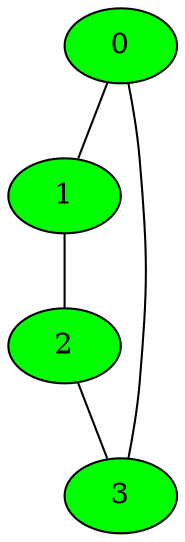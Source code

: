 graph G { 
	0 -- 1 -- 2 -- 3;
	3 -- 0;
	0 [style=filled, fillcolor=green]
	1 [style=filled, fillcolor=green]
	2 [style=filled, fillcolor=green]
	3 [style=filled, fillcolor=green]
}